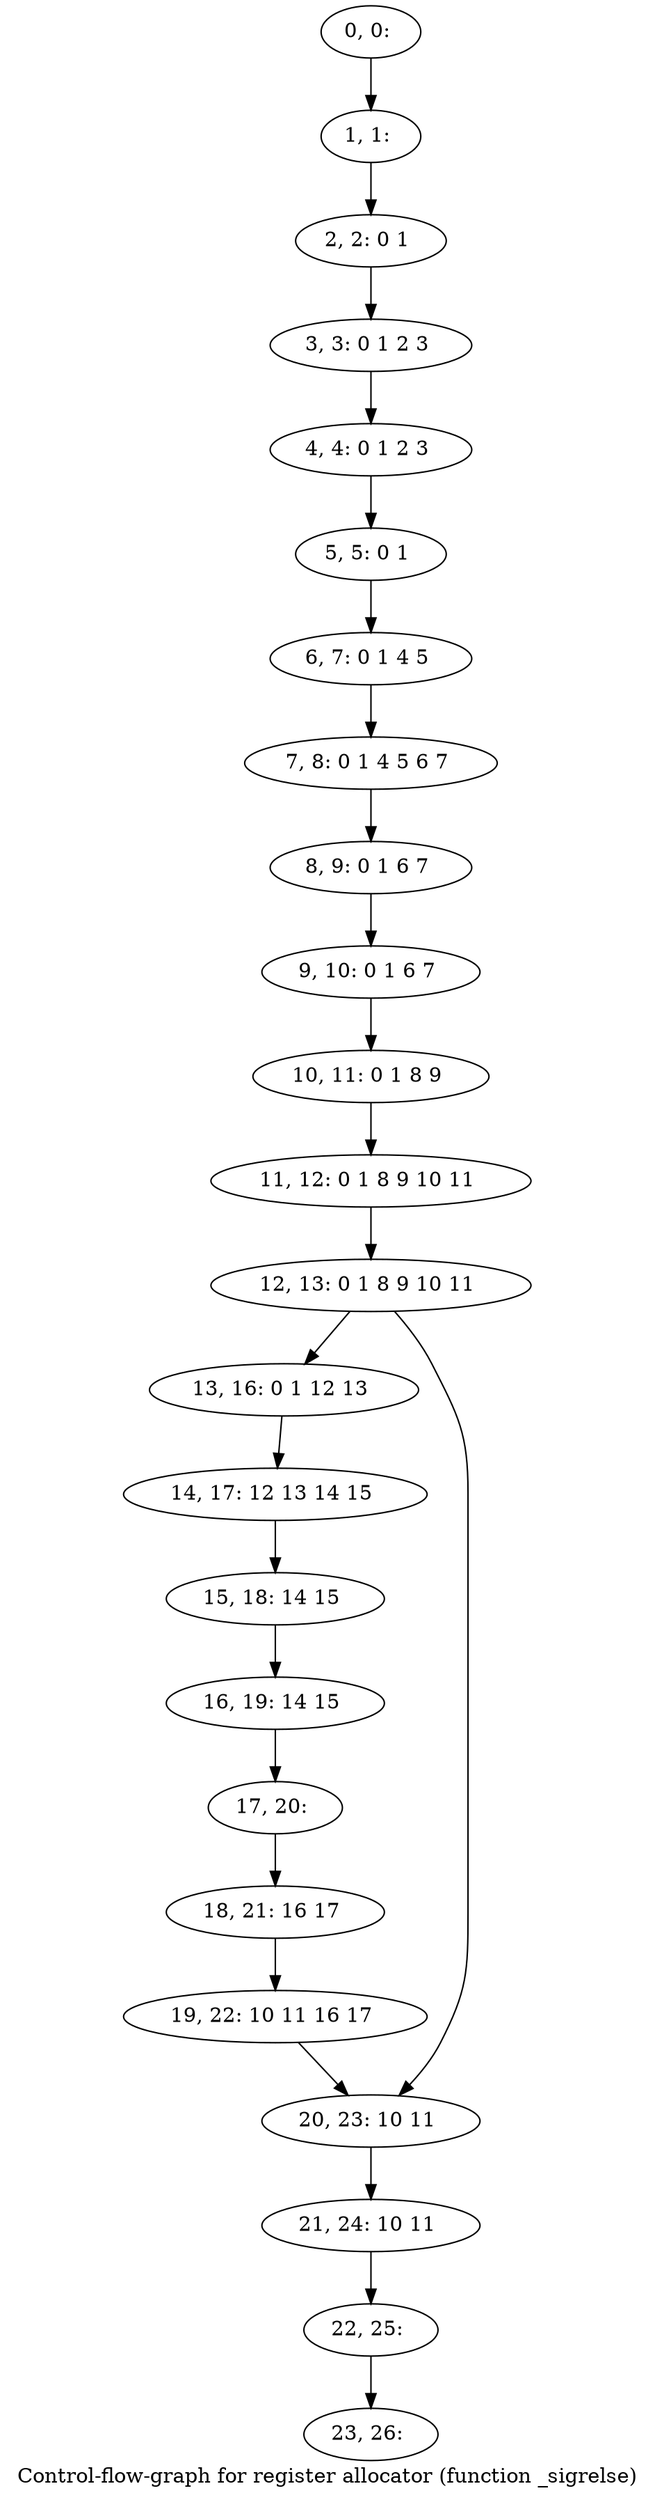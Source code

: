 digraph G {
graph [label="Control-flow-graph for register allocator (function _sigrelse)"]
0[label="0, 0: "];
1[label="1, 1: "];
2[label="2, 2: 0 1 "];
3[label="3, 3: 0 1 2 3 "];
4[label="4, 4: 0 1 2 3 "];
5[label="5, 5: 0 1 "];
6[label="6, 7: 0 1 4 5 "];
7[label="7, 8: 0 1 4 5 6 7 "];
8[label="8, 9: 0 1 6 7 "];
9[label="9, 10: 0 1 6 7 "];
10[label="10, 11: 0 1 8 9 "];
11[label="11, 12: 0 1 8 9 10 11 "];
12[label="12, 13: 0 1 8 9 10 11 "];
13[label="13, 16: 0 1 12 13 "];
14[label="14, 17: 12 13 14 15 "];
15[label="15, 18: 14 15 "];
16[label="16, 19: 14 15 "];
17[label="17, 20: "];
18[label="18, 21: 16 17 "];
19[label="19, 22: 10 11 16 17 "];
20[label="20, 23: 10 11 "];
21[label="21, 24: 10 11 "];
22[label="22, 25: "];
23[label="23, 26: "];
0->1 ;
1->2 ;
2->3 ;
3->4 ;
4->5 ;
5->6 ;
6->7 ;
7->8 ;
8->9 ;
9->10 ;
10->11 ;
11->12 ;
12->13 ;
12->20 ;
13->14 ;
14->15 ;
15->16 ;
16->17 ;
17->18 ;
18->19 ;
19->20 ;
20->21 ;
21->22 ;
22->23 ;
}

